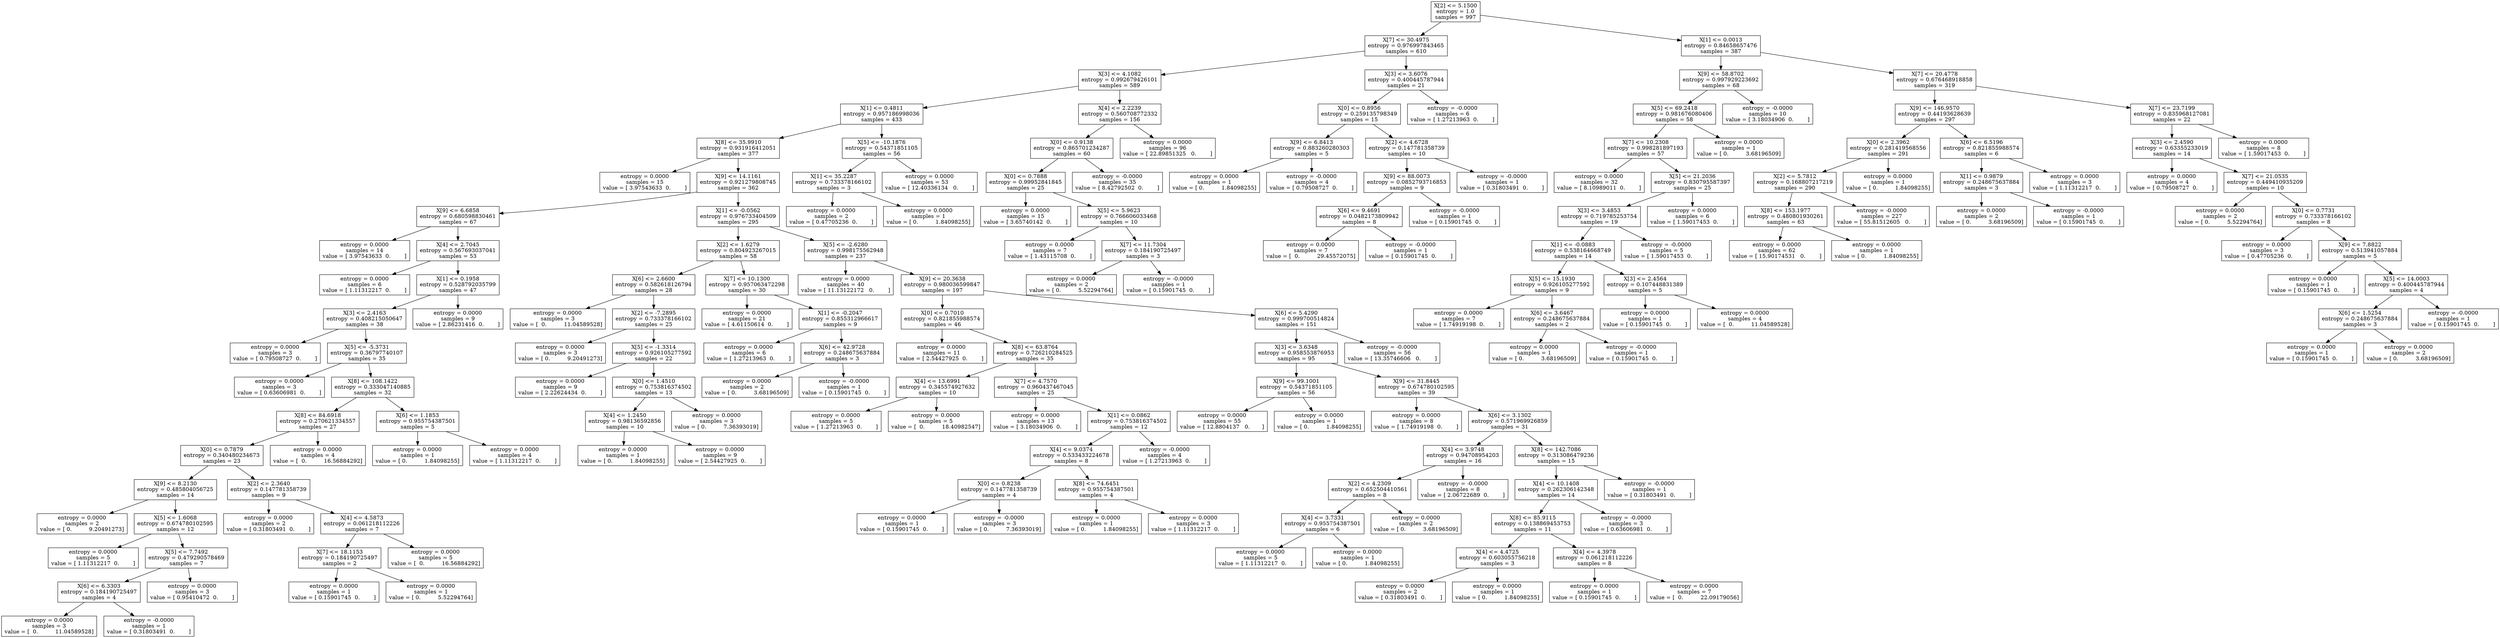 digraph Tree {
0 [label="X[2] <= 5.1500\nentropy = 1.0\nsamples = 997", shape="box"] ;
1 [label="X[7] <= 30.4975\nentropy = 0.976997843465\nsamples = 610", shape="box"] ;
0 -> 1 ;
2 [label="X[3] <= 4.1082\nentropy = 0.992679426101\nsamples = 589", shape="box"] ;
1 -> 2 ;
3 [label="X[1] <= 0.4811\nentropy = 0.957186998036\nsamples = 433", shape="box"] ;
2 -> 3 ;
4 [label="X[8] <= 35.9910\nentropy = 0.931916412051\nsamples = 377", shape="box"] ;
3 -> 4 ;
5 [label="entropy = 0.0000\nsamples = 15\nvalue = [ 3.97543633  0.        ]", shape="box"] ;
4 -> 5 ;
6 [label="X[9] <= 14.1161\nentropy = 0.921279808745\nsamples = 362", shape="box"] ;
4 -> 6 ;
7 [label="X[9] <= 6.6858\nentropy = 0.680598830461\nsamples = 67", shape="box"] ;
6 -> 7 ;
8 [label="entropy = 0.0000\nsamples = 14\nvalue = [ 3.97543633  0.        ]", shape="box"] ;
7 -> 8 ;
9 [label="X[4] <= 2.7045\nentropy = 0.567693037041\nsamples = 53", shape="box"] ;
7 -> 9 ;
10 [label="entropy = 0.0000\nsamples = 6\nvalue = [ 1.11312217  0.        ]", shape="box"] ;
9 -> 10 ;
11 [label="X[1] <= 0.1958\nentropy = 0.528792035799\nsamples = 47", shape="box"] ;
9 -> 11 ;
12 [label="X[3] <= 2.4163\nentropy = 0.408215050647\nsamples = 38", shape="box"] ;
11 -> 12 ;
13 [label="entropy = 0.0000\nsamples = 3\nvalue = [ 0.79508727  0.        ]", shape="box"] ;
12 -> 13 ;
14 [label="X[5] <= -5.3731\nentropy = 0.36797740107\nsamples = 35", shape="box"] ;
12 -> 14 ;
15 [label="entropy = 0.0000\nsamples = 3\nvalue = [ 0.63606981  0.        ]", shape="box"] ;
14 -> 15 ;
16 [label="X[8] <= 108.1422\nentropy = 0.333047140885\nsamples = 32", shape="box"] ;
14 -> 16 ;
17 [label="X[8] <= 84.6918\nentropy = 0.270621334557\nsamples = 27", shape="box"] ;
16 -> 17 ;
18 [label="X[0] <= 0.7879\nentropy = 0.340480234673\nsamples = 23", shape="box"] ;
17 -> 18 ;
19 [label="X[9] <= 8.2130\nentropy = 0.485804056725\nsamples = 14", shape="box"] ;
18 -> 19 ;
20 [label="entropy = 0.0000\nsamples = 2\nvalue = [ 0.          9.20491273]", shape="box"] ;
19 -> 20 ;
21 [label="X[5] <= 1.6068\nentropy = 0.674780102595\nsamples = 12", shape="box"] ;
19 -> 21 ;
22 [label="entropy = 0.0000\nsamples = 5\nvalue = [ 1.11312217  0.        ]", shape="box"] ;
21 -> 22 ;
23 [label="X[5] <= 7.7492\nentropy = 0.479290578469\nsamples = 7", shape="box"] ;
21 -> 23 ;
24 [label="X[6] <= 6.3303\nentropy = 0.184190725497\nsamples = 4", shape="box"] ;
23 -> 24 ;
25 [label="entropy = 0.0000\nsamples = 3\nvalue = [  0.          11.04589528]", shape="box"] ;
24 -> 25 ;
26 [label="entropy = -0.0000\nsamples = 1\nvalue = [ 0.31803491  0.        ]", shape="box"] ;
24 -> 26 ;
27 [label="entropy = 0.0000\nsamples = 3\nvalue = [ 0.95410472  0.        ]", shape="box"] ;
23 -> 27 ;
28 [label="X[2] <= 2.3640\nentropy = 0.147781358739\nsamples = 9", shape="box"] ;
18 -> 28 ;
29 [label="entropy = 0.0000\nsamples = 2\nvalue = [ 0.31803491  0.        ]", shape="box"] ;
28 -> 29 ;
30 [label="X[4] <= 4.5873\nentropy = 0.061218112226\nsamples = 7", shape="box"] ;
28 -> 30 ;
31 [label="X[7] <= 18.1153\nentropy = 0.184190725497\nsamples = 2", shape="box"] ;
30 -> 31 ;
32 [label="entropy = 0.0000\nsamples = 1\nvalue = [ 0.15901745  0.        ]", shape="box"] ;
31 -> 32 ;
33 [label="entropy = 0.0000\nsamples = 1\nvalue = [ 0.          5.52294764]", shape="box"] ;
31 -> 33 ;
34 [label="entropy = 0.0000\nsamples = 5\nvalue = [  0.          16.56884292]", shape="box"] ;
30 -> 34 ;
35 [label="entropy = 0.0000\nsamples = 4\nvalue = [  0.          16.56884292]", shape="box"] ;
17 -> 35 ;
36 [label="X[6] <= 1.1853\nentropy = 0.955754387501\nsamples = 5", shape="box"] ;
16 -> 36 ;
37 [label="entropy = 0.0000\nsamples = 1\nvalue = [ 0.          1.84098255]", shape="box"] ;
36 -> 37 ;
38 [label="entropy = 0.0000\nsamples = 4\nvalue = [ 1.11312217  0.        ]", shape="box"] ;
36 -> 38 ;
39 [label="entropy = 0.0000\nsamples = 9\nvalue = [ 2.86231416  0.        ]", shape="box"] ;
11 -> 39 ;
40 [label="X[1] <= -0.0562\nentropy = 0.976733404509\nsamples = 295", shape="box"] ;
6 -> 40 ;
41 [label="X[2] <= 1.6279\nentropy = 0.804923267015\nsamples = 58", shape="box"] ;
40 -> 41 ;
42 [label="X[6] <= 2.6600\nentropy = 0.582618126794\nsamples = 28", shape="box"] ;
41 -> 42 ;
43 [label="entropy = 0.0000\nsamples = 3\nvalue = [  0.          11.04589528]", shape="box"] ;
42 -> 43 ;
44 [label="X[2] <= -7.2895\nentropy = 0.733378166102\nsamples = 25", shape="box"] ;
42 -> 44 ;
45 [label="entropy = 0.0000\nsamples = 3\nvalue = [ 0.          9.20491273]", shape="box"] ;
44 -> 45 ;
46 [label="X[5] <= -1.3314\nentropy = 0.926105277592\nsamples = 22", shape="box"] ;
44 -> 46 ;
47 [label="entropy = 0.0000\nsamples = 9\nvalue = [ 2.22624434  0.        ]", shape="box"] ;
46 -> 47 ;
48 [label="X[0] <= 1.4510\nentropy = 0.753816374502\nsamples = 13", shape="box"] ;
46 -> 48 ;
49 [label="X[4] <= 1.2450\nentropy = 0.98136592856\nsamples = 10", shape="box"] ;
48 -> 49 ;
50 [label="entropy = 0.0000\nsamples = 1\nvalue = [ 0.          1.84098255]", shape="box"] ;
49 -> 50 ;
51 [label="entropy = 0.0000\nsamples = 9\nvalue = [ 2.54427925  0.        ]", shape="box"] ;
49 -> 51 ;
52 [label="entropy = 0.0000\nsamples = 3\nvalue = [ 0.          7.36393019]", shape="box"] ;
48 -> 52 ;
53 [label="X[7] <= 10.1300\nentropy = 0.957063472298\nsamples = 30", shape="box"] ;
41 -> 53 ;
54 [label="entropy = 0.0000\nsamples = 21\nvalue = [ 4.61150614  0.        ]", shape="box"] ;
53 -> 54 ;
55 [label="X[1] <= -0.2047\nentropy = 0.855312966617\nsamples = 9", shape="box"] ;
53 -> 55 ;
56 [label="entropy = 0.0000\nsamples = 6\nvalue = [ 1.27213963  0.        ]", shape="box"] ;
55 -> 56 ;
57 [label="X[6] <= 42.9728\nentropy = 0.248675637884\nsamples = 3", shape="box"] ;
55 -> 57 ;
58 [label="entropy = 0.0000\nsamples = 2\nvalue = [ 0.          3.68196509]", shape="box"] ;
57 -> 58 ;
59 [label="entropy = -0.0000\nsamples = 1\nvalue = [ 0.15901745  0.        ]", shape="box"] ;
57 -> 59 ;
60 [label="X[5] <= -2.6280\nentropy = 0.998175562948\nsamples = 237", shape="box"] ;
40 -> 60 ;
61 [label="entropy = 0.0000\nsamples = 40\nvalue = [ 11.13122172   0.        ]", shape="box"] ;
60 -> 61 ;
62 [label="X[9] <= 20.3638\nentropy = 0.980036599847\nsamples = 197", shape="box"] ;
60 -> 62 ;
63 [label="X[0] <= 0.7010\nentropy = 0.821855988574\nsamples = 46", shape="box"] ;
62 -> 63 ;
64 [label="entropy = 0.0000\nsamples = 11\nvalue = [ 2.54427925  0.        ]", shape="box"] ;
63 -> 64 ;
65 [label="X[8] <= 63.8764\nentropy = 0.726210284525\nsamples = 35", shape="box"] ;
63 -> 65 ;
66 [label="X[4] <= 13.6991\nentropy = 0.345574927632\nsamples = 10", shape="box"] ;
65 -> 66 ;
67 [label="entropy = 0.0000\nsamples = 5\nvalue = [ 1.27213963  0.        ]", shape="box"] ;
66 -> 67 ;
68 [label="entropy = 0.0000\nsamples = 5\nvalue = [  0.          18.40982547]", shape="box"] ;
66 -> 68 ;
69 [label="X[7] <= 4.7570\nentropy = 0.960437467045\nsamples = 25", shape="box"] ;
65 -> 69 ;
70 [label="entropy = 0.0000\nsamples = 13\nvalue = [ 3.18034906  0.        ]", shape="box"] ;
69 -> 70 ;
71 [label="X[1] <= 0.0862\nentropy = 0.753816374502\nsamples = 12", shape="box"] ;
69 -> 71 ;
72 [label="X[4] <= 9.0374\nentropy = 0.533433224678\nsamples = 8", shape="box"] ;
71 -> 72 ;
73 [label="X[0] <= 0.8238\nentropy = 0.147781358739\nsamples = 4", shape="box"] ;
72 -> 73 ;
74 [label="entropy = 0.0000\nsamples = 1\nvalue = [ 0.15901745  0.        ]", shape="box"] ;
73 -> 74 ;
75 [label="entropy = -0.0000\nsamples = 3\nvalue = [ 0.          7.36393019]", shape="box"] ;
73 -> 75 ;
76 [label="X[8] <= 74.6451\nentropy = 0.955754387501\nsamples = 4", shape="box"] ;
72 -> 76 ;
77 [label="entropy = 0.0000\nsamples = 1\nvalue = [ 0.          1.84098255]", shape="box"] ;
76 -> 77 ;
78 [label="entropy = 0.0000\nsamples = 3\nvalue = [ 1.11312217  0.        ]", shape="box"] ;
76 -> 78 ;
79 [label="entropy = -0.0000\nsamples = 4\nvalue = [ 1.27213963  0.        ]", shape="box"] ;
71 -> 79 ;
80 [label="X[6] <= 5.4290\nentropy = 0.999700514824\nsamples = 151", shape="box"] ;
62 -> 80 ;
81 [label="X[3] <= 3.6348\nentropy = 0.958553876953\nsamples = 95", shape="box"] ;
80 -> 81 ;
82 [label="X[9] <= 99.1001\nentropy = 0.54371851105\nsamples = 56", shape="box"] ;
81 -> 82 ;
83 [label="entropy = 0.0000\nsamples = 55\nvalue = [ 12.8804137   0.       ]", shape="box"] ;
82 -> 83 ;
84 [label="entropy = 0.0000\nsamples = 1\nvalue = [ 0.          1.84098255]", shape="box"] ;
82 -> 84 ;
85 [label="X[9] <= 31.8445\nentropy = 0.674780102595\nsamples = 39", shape="box"] ;
81 -> 85 ;
86 [label="entropy = 0.0000\nsamples = 8\nvalue = [ 1.74919198  0.        ]", shape="box"] ;
85 -> 86 ;
87 [label="X[6] <= 3.1302\nentropy = 0.571969926859\nsamples = 31", shape="box"] ;
85 -> 87 ;
88 [label="X[4] <= 3.9748\nentropy = 0.94708954203\nsamples = 16", shape="box"] ;
87 -> 88 ;
89 [label="X[2] <= 4.2309\nentropy = 0.652504410561\nsamples = 8", shape="box"] ;
88 -> 89 ;
90 [label="X[4] <= 3.7331\nentropy = 0.955754387501\nsamples = 6", shape="box"] ;
89 -> 90 ;
91 [label="entropy = 0.0000\nsamples = 5\nvalue = [ 1.11312217  0.        ]", shape="box"] ;
90 -> 91 ;
92 [label="entropy = 0.0000\nsamples = 1\nvalue = [ 0.          1.84098255]", shape="box"] ;
90 -> 92 ;
93 [label="entropy = 0.0000\nsamples = 2\nvalue = [ 0.          3.68196509]", shape="box"] ;
89 -> 93 ;
94 [label="entropy = -0.0000\nsamples = 8\nvalue = [ 2.06722689  0.        ]", shape="box"] ;
88 -> 94 ;
95 [label="X[8] <= 142.7086\nentropy = 0.313086479236\nsamples = 15", shape="box"] ;
87 -> 95 ;
96 [label="X[4] <= 10.1408\nentropy = 0.262306142348\nsamples = 14", shape="box"] ;
95 -> 96 ;
97 [label="X[8] <= 85.9115\nentropy = 0.138869453753\nsamples = 11", shape="box"] ;
96 -> 97 ;
98 [label="X[4] <= 4.4725\nentropy = 0.603055756218\nsamples = 3", shape="box"] ;
97 -> 98 ;
99 [label="entropy = 0.0000\nsamples = 2\nvalue = [ 0.31803491  0.        ]", shape="box"] ;
98 -> 99 ;
100 [label="entropy = 0.0000\nsamples = 1\nvalue = [ 0.          1.84098255]", shape="box"] ;
98 -> 100 ;
101 [label="X[4] <= 4.3978\nentropy = 0.061218112226\nsamples = 8", shape="box"] ;
97 -> 101 ;
102 [label="entropy = 0.0000\nsamples = 1\nvalue = [ 0.15901745  0.        ]", shape="box"] ;
101 -> 102 ;
103 [label="entropy = 0.0000\nsamples = 7\nvalue = [  0.          22.09179056]", shape="box"] ;
101 -> 103 ;
104 [label="entropy = -0.0000\nsamples = 3\nvalue = [ 0.63606981  0.        ]", shape="box"] ;
96 -> 104 ;
105 [label="entropy = -0.0000\nsamples = 1\nvalue = [ 0.31803491  0.        ]", shape="box"] ;
95 -> 105 ;
106 [label="entropy = -0.0000\nsamples = 56\nvalue = [ 13.35746606   0.        ]", shape="box"] ;
80 -> 106 ;
107 [label="X[5] <= -10.1876\nentropy = 0.54371851105\nsamples = 56", shape="box"] ;
3 -> 107 ;
108 [label="X[1] <= 35.2287\nentropy = 0.733378166102\nsamples = 3", shape="box"] ;
107 -> 108 ;
109 [label="entropy = 0.0000\nsamples = 2\nvalue = [ 0.47705236  0.        ]", shape="box"] ;
108 -> 109 ;
110 [label="entropy = 0.0000\nsamples = 1\nvalue = [ 0.          1.84098255]", shape="box"] ;
108 -> 110 ;
111 [label="entropy = 0.0000\nsamples = 53\nvalue = [ 12.40336134   0.        ]", shape="box"] ;
107 -> 111 ;
112 [label="X[4] <= 2.2239\nentropy = 0.560708772332\nsamples = 156", shape="box"] ;
2 -> 112 ;
113 [label="X[0] <= 0.9138\nentropy = 0.865701234287\nsamples = 60", shape="box"] ;
112 -> 113 ;
114 [label="X[0] <= 0.7888\nentropy = 0.99952841845\nsamples = 25", shape="box"] ;
113 -> 114 ;
115 [label="entropy = 0.0000\nsamples = 15\nvalue = [ 3.65740142  0.        ]", shape="box"] ;
114 -> 115 ;
116 [label="X[5] <= 5.9623\nentropy = 0.766606033468\nsamples = 10", shape="box"] ;
114 -> 116 ;
117 [label="entropy = 0.0000\nsamples = 7\nvalue = [ 1.43115708  0.        ]", shape="box"] ;
116 -> 117 ;
118 [label="X[7] <= 11.7304\nentropy = 0.184190725497\nsamples = 3", shape="box"] ;
116 -> 118 ;
119 [label="entropy = 0.0000\nsamples = 2\nvalue = [ 0.          5.52294764]", shape="box"] ;
118 -> 119 ;
120 [label="entropy = -0.0000\nsamples = 1\nvalue = [ 0.15901745  0.        ]", shape="box"] ;
118 -> 120 ;
121 [label="entropy = -0.0000\nsamples = 35\nvalue = [ 8.42792502  0.        ]", shape="box"] ;
113 -> 121 ;
122 [label="entropy = 0.0000\nsamples = 96\nvalue = [ 22.89851325   0.        ]", shape="box"] ;
112 -> 122 ;
123 [label="X[3] <= 3.6076\nentropy = 0.400445787944\nsamples = 21", shape="box"] ;
1 -> 123 ;
124 [label="X[0] <= 0.8956\nentropy = 0.259135798349\nsamples = 15", shape="box"] ;
123 -> 124 ;
125 [label="X[9] <= 6.8413\nentropy = 0.883260280303\nsamples = 5", shape="box"] ;
124 -> 125 ;
126 [label="entropy = 0.0000\nsamples = 1\nvalue = [ 0.          1.84098255]", shape="box"] ;
125 -> 126 ;
127 [label="entropy = -0.0000\nsamples = 4\nvalue = [ 0.79508727  0.        ]", shape="box"] ;
125 -> 127 ;
128 [label="X[2] <= 4.6728\nentropy = 0.147781358739\nsamples = 10", shape="box"] ;
124 -> 128 ;
129 [label="X[9] <= 88.0073\nentropy = 0.0852793716853\nsamples = 9", shape="box"] ;
128 -> 129 ;
130 [label="X[6] <= 9.4691\nentropy = 0.0482173809942\nsamples = 8", shape="box"] ;
129 -> 130 ;
131 [label="entropy = 0.0000\nsamples = 7\nvalue = [  0.          29.45572075]", shape="box"] ;
130 -> 131 ;
132 [label="entropy = -0.0000\nsamples = 1\nvalue = [ 0.15901745  0.        ]", shape="box"] ;
130 -> 132 ;
133 [label="entropy = -0.0000\nsamples = 1\nvalue = [ 0.15901745  0.        ]", shape="box"] ;
129 -> 133 ;
134 [label="entropy = -0.0000\nsamples = 1\nvalue = [ 0.31803491  0.        ]", shape="box"] ;
128 -> 134 ;
135 [label="entropy = -0.0000\nsamples = 6\nvalue = [ 1.27213963  0.        ]", shape="box"] ;
123 -> 135 ;
136 [label="X[1] <= 0.0013\nentropy = 0.84658657476\nsamples = 387", shape="box"] ;
0 -> 136 ;
137 [label="X[9] <= 58.8702\nentropy = 0.997929223692\nsamples = 68", shape="box"] ;
136 -> 137 ;
138 [label="X[5] <= 69.2418\nentropy = 0.981676080406\nsamples = 58", shape="box"] ;
137 -> 138 ;
139 [label="X[7] <= 10.2308\nentropy = 0.998281897193\nsamples = 57", shape="box"] ;
138 -> 139 ;
140 [label="entropy = 0.0000\nsamples = 32\nvalue = [ 8.10989011  0.        ]", shape="box"] ;
139 -> 140 ;
141 [label="X[5] <= 21.2036\nentropy = 0.830795587397\nsamples = 25", shape="box"] ;
139 -> 141 ;
142 [label="X[3] <= 3.4853\nentropy = 0.719785253754\nsamples = 19", shape="box"] ;
141 -> 142 ;
143 [label="X[1] <= -0.0883\nentropy = 0.538164668749\nsamples = 14", shape="box"] ;
142 -> 143 ;
144 [label="X[5] <= 15.1930\nentropy = 0.926105277592\nsamples = 9", shape="box"] ;
143 -> 144 ;
145 [label="entropy = 0.0000\nsamples = 7\nvalue = [ 1.74919198  0.        ]", shape="box"] ;
144 -> 145 ;
146 [label="X[6] <= 3.6467\nentropy = 0.248675637884\nsamples = 2", shape="box"] ;
144 -> 146 ;
147 [label="entropy = 0.0000\nsamples = 1\nvalue = [ 0.          3.68196509]", shape="box"] ;
146 -> 147 ;
148 [label="entropy = -0.0000\nsamples = 1\nvalue = [ 0.15901745  0.        ]", shape="box"] ;
146 -> 148 ;
149 [label="X[3] <= 2.4564\nentropy = 0.107448831389\nsamples = 5", shape="box"] ;
143 -> 149 ;
150 [label="entropy = 0.0000\nsamples = 1\nvalue = [ 0.15901745  0.        ]", shape="box"] ;
149 -> 150 ;
151 [label="entropy = 0.0000\nsamples = 4\nvalue = [  0.          11.04589528]", shape="box"] ;
149 -> 151 ;
152 [label="entropy = -0.0000\nsamples = 5\nvalue = [ 1.59017453  0.        ]", shape="box"] ;
142 -> 152 ;
153 [label="entropy = 0.0000\nsamples = 6\nvalue = [ 1.59017453  0.        ]", shape="box"] ;
141 -> 153 ;
154 [label="entropy = 0.0000\nsamples = 1\nvalue = [ 0.          3.68196509]", shape="box"] ;
138 -> 154 ;
155 [label="entropy = -0.0000\nsamples = 10\nvalue = [ 3.18034906  0.        ]", shape="box"] ;
137 -> 155 ;
156 [label="X[7] <= 20.4778\nentropy = 0.676468918858\nsamples = 319", shape="box"] ;
136 -> 156 ;
157 [label="X[9] <= 146.9570\nentropy = 0.44193628639\nsamples = 297", shape="box"] ;
156 -> 157 ;
158 [label="X[0] <= 2.3962\nentropy = 0.281419568556\nsamples = 291", shape="box"] ;
157 -> 158 ;
159 [label="X[2] <= 5.7812\nentropy = 0.168807217219\nsamples = 290", shape="box"] ;
158 -> 159 ;
160 [label="X[8] <= 153.1977\nentropy = 0.480801930261\nsamples = 63", shape="box"] ;
159 -> 160 ;
161 [label="entropy = 0.0000\nsamples = 62\nvalue = [ 15.90174531   0.        ]", shape="box"] ;
160 -> 161 ;
162 [label="entropy = 0.0000\nsamples = 1\nvalue = [ 0.          1.84098255]", shape="box"] ;
160 -> 162 ;
163 [label="entropy = -0.0000\nsamples = 227\nvalue = [ 55.81512605   0.        ]", shape="box"] ;
159 -> 163 ;
164 [label="entropy = 0.0000\nsamples = 1\nvalue = [ 0.          1.84098255]", shape="box"] ;
158 -> 164 ;
165 [label="X[6] <= 6.5196\nentropy = 0.821855988574\nsamples = 6", shape="box"] ;
157 -> 165 ;
166 [label="X[1] <= 0.9879\nentropy = 0.248675637884\nsamples = 3", shape="box"] ;
165 -> 166 ;
167 [label="entropy = 0.0000\nsamples = 2\nvalue = [ 0.          3.68196509]", shape="box"] ;
166 -> 167 ;
168 [label="entropy = -0.0000\nsamples = 1\nvalue = [ 0.15901745  0.        ]", shape="box"] ;
166 -> 168 ;
169 [label="entropy = 0.0000\nsamples = 3\nvalue = [ 1.11312217  0.        ]", shape="box"] ;
165 -> 169 ;
170 [label="X[7] <= 23.7199\nentropy = 0.835968127081\nsamples = 22", shape="box"] ;
156 -> 170 ;
171 [label="X[3] <= 2.4590\nentropy = 0.63355233019\nsamples = 14", shape="box"] ;
170 -> 171 ;
172 [label="entropy = 0.0000\nsamples = 4\nvalue = [ 0.79508727  0.        ]", shape="box"] ;
171 -> 172 ;
173 [label="X[7] <= 21.0535\nentropy = 0.449410935209\nsamples = 10", shape="box"] ;
171 -> 173 ;
174 [label="entropy = 0.0000\nsamples = 2\nvalue = [ 0.          5.52294764]", shape="box"] ;
173 -> 174 ;
175 [label="X[0] <= 0.7731\nentropy = 0.733378166102\nsamples = 8", shape="box"] ;
173 -> 175 ;
176 [label="entropy = 0.0000\nsamples = 3\nvalue = [ 0.47705236  0.        ]", shape="box"] ;
175 -> 176 ;
177 [label="X[9] <= 7.8822\nentropy = 0.513941057884\nsamples = 5", shape="box"] ;
175 -> 177 ;
178 [label="entropy = 0.0000\nsamples = 1\nvalue = [ 0.15901745  0.        ]", shape="box"] ;
177 -> 178 ;
179 [label="X[5] <= 14.0003\nentropy = 0.400445787944\nsamples = 4", shape="box"] ;
177 -> 179 ;
180 [label="X[6] <= 1.5254\nentropy = 0.248675637884\nsamples = 3", shape="box"] ;
179 -> 180 ;
181 [label="entropy = 0.0000\nsamples = 1\nvalue = [ 0.15901745  0.        ]", shape="box"] ;
180 -> 181 ;
182 [label="entropy = 0.0000\nsamples = 2\nvalue = [ 0.          3.68196509]", shape="box"] ;
180 -> 182 ;
183 [label="entropy = -0.0000\nsamples = 1\nvalue = [ 0.15901745  0.        ]", shape="box"] ;
179 -> 183 ;
184 [label="entropy = 0.0000\nsamples = 8\nvalue = [ 1.59017453  0.        ]", shape="box"] ;
170 -> 184 ;
}